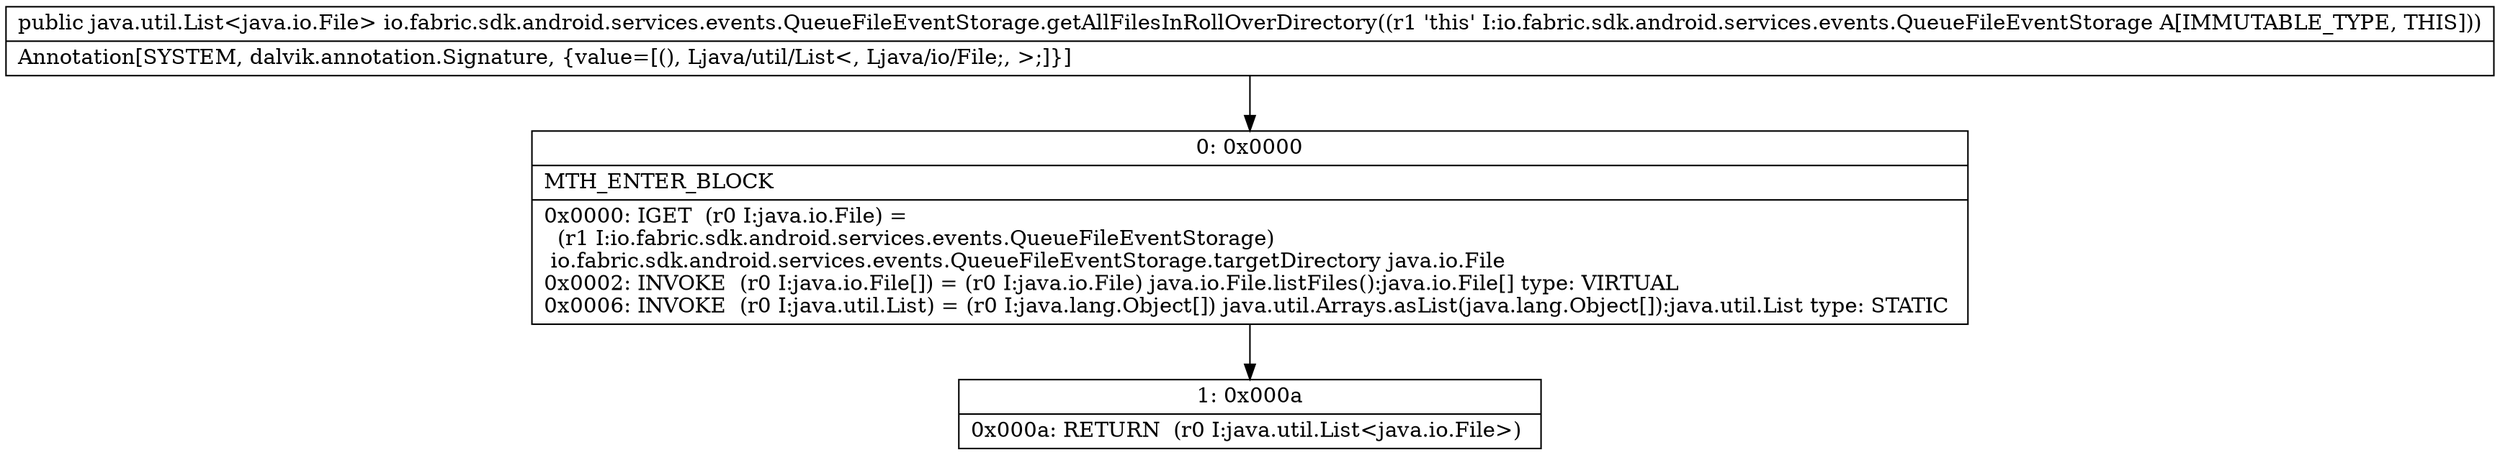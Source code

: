 digraph "CFG forio.fabric.sdk.android.services.events.QueueFileEventStorage.getAllFilesInRollOverDirectory()Ljava\/util\/List;" {
Node_0 [shape=record,label="{0\:\ 0x0000|MTH_ENTER_BLOCK\l|0x0000: IGET  (r0 I:java.io.File) = \l  (r1 I:io.fabric.sdk.android.services.events.QueueFileEventStorage)\l io.fabric.sdk.android.services.events.QueueFileEventStorage.targetDirectory java.io.File \l0x0002: INVOKE  (r0 I:java.io.File[]) = (r0 I:java.io.File) java.io.File.listFiles():java.io.File[] type: VIRTUAL \l0x0006: INVOKE  (r0 I:java.util.List) = (r0 I:java.lang.Object[]) java.util.Arrays.asList(java.lang.Object[]):java.util.List type: STATIC \l}"];
Node_1 [shape=record,label="{1\:\ 0x000a|0x000a: RETURN  (r0 I:java.util.List\<java.io.File\>) \l}"];
MethodNode[shape=record,label="{public java.util.List\<java.io.File\> io.fabric.sdk.android.services.events.QueueFileEventStorage.getAllFilesInRollOverDirectory((r1 'this' I:io.fabric.sdk.android.services.events.QueueFileEventStorage A[IMMUTABLE_TYPE, THIS]))  | Annotation[SYSTEM, dalvik.annotation.Signature, \{value=[(), Ljava\/util\/List\<, Ljava\/io\/File;, \>;]\}]\l}"];
MethodNode -> Node_0;
Node_0 -> Node_1;
}

